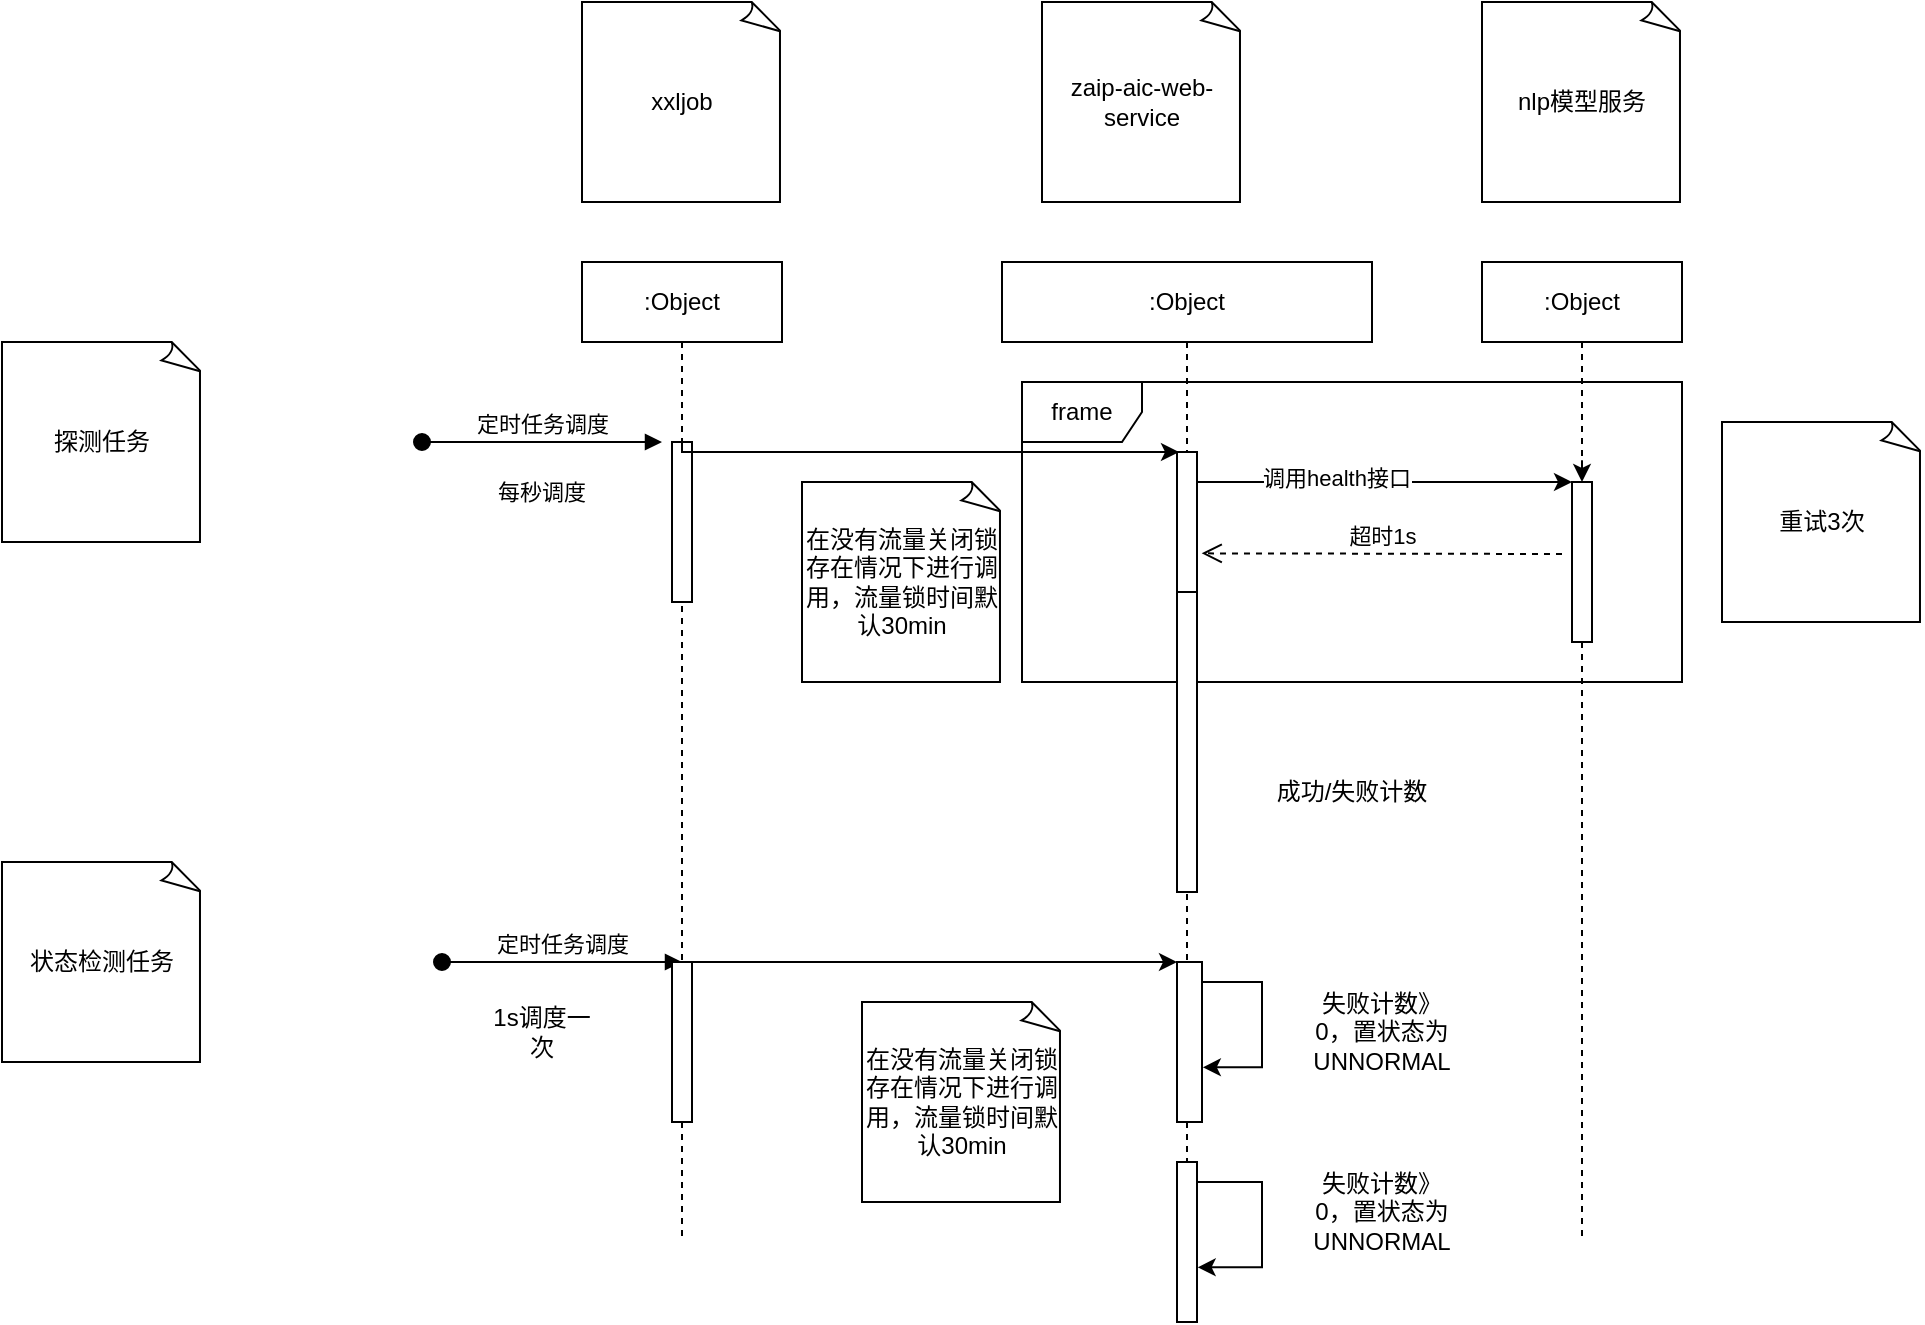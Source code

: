<mxfile version="20.3.0" type="github">
  <diagram name="Page-1" id="13e1069c-82ec-6db2-03f1-153e76fe0fe0">
    <mxGraphModel dx="1882" dy="1262" grid="1" gridSize="10" guides="1" tooltips="1" connect="1" arrows="1" fold="1" page="1" pageScale="1" pageWidth="1100" pageHeight="850" background="none" math="0" shadow="0">
      <root>
        <mxCell id="0" />
        <mxCell id="1" parent="0" />
        <mxCell id="0QG6ZbSnmFtCP5YNF4mJ-18" value="frame" style="shape=umlFrame;whiteSpace=wrap;html=1;" vertex="1" parent="1">
          <mxGeometry x="480" y="-280" width="330" height="150" as="geometry" />
        </mxCell>
        <mxCell id="0QG6ZbSnmFtCP5YNF4mJ-2" value=":Object" style="shape=umlLifeline;perimeter=lifelinePerimeter;whiteSpace=wrap;html=1;container=1;collapsible=0;recursiveResize=0;outlineConnect=0;" vertex="1" parent="1">
          <mxGeometry x="260" y="-340" width="100" height="490" as="geometry" />
        </mxCell>
        <mxCell id="0QG6ZbSnmFtCP5YNF4mJ-11" value="" style="html=1;points=[];perimeter=orthogonalPerimeter;" vertex="1" parent="0QG6ZbSnmFtCP5YNF4mJ-2">
          <mxGeometry x="45" y="90" width="10" height="80" as="geometry" />
        </mxCell>
        <mxCell id="0QG6ZbSnmFtCP5YNF4mJ-25" value="定时任务调度" style="html=1;verticalAlign=bottom;startArrow=oval;startFill=1;endArrow=block;startSize=8;rounded=0;" edge="1" parent="0QG6ZbSnmFtCP5YNF4mJ-2">
          <mxGeometry width="60" relative="1" as="geometry">
            <mxPoint x="-70" y="350" as="sourcePoint" />
            <mxPoint x="50" y="350" as="targetPoint" />
          </mxGeometry>
        </mxCell>
        <mxCell id="0QG6ZbSnmFtCP5YNF4mJ-29" value="" style="html=1;points=[];perimeter=orthogonalPerimeter;" vertex="1" parent="0QG6ZbSnmFtCP5YNF4mJ-2">
          <mxGeometry x="45" y="350" width="10" height="80" as="geometry" />
        </mxCell>
        <mxCell id="0QG6ZbSnmFtCP5YNF4mJ-3" value=":Object" style="shape=umlLifeline;perimeter=lifelinePerimeter;whiteSpace=wrap;html=1;container=1;collapsible=0;recursiveResize=0;outlineConnect=0;" vertex="1" parent="1">
          <mxGeometry x="470" y="-340" width="185" height="530" as="geometry" />
        </mxCell>
        <mxCell id="0QG6ZbSnmFtCP5YNF4mJ-13" value="" style="html=1;points=[];perimeter=orthogonalPerimeter;" vertex="1" parent="0QG6ZbSnmFtCP5YNF4mJ-3">
          <mxGeometry x="87.5" y="95" width="10" height="70" as="geometry" />
        </mxCell>
        <mxCell id="0QG6ZbSnmFtCP5YNF4mJ-20" value="" style="html=1;points=[];perimeter=orthogonalPerimeter;" vertex="1" parent="0QG6ZbSnmFtCP5YNF4mJ-3">
          <mxGeometry x="87.5" y="165" width="10" height="150" as="geometry" />
        </mxCell>
        <mxCell id="0QG6ZbSnmFtCP5YNF4mJ-21" style="edgeStyle=orthogonalEdgeStyle;rounded=0;orthogonalLoop=1;jettySize=auto;html=1;" edge="1" parent="0QG6ZbSnmFtCP5YNF4mJ-3" source="0QG6ZbSnmFtCP5YNF4mJ-20" target="0QG6ZbSnmFtCP5YNF4mJ-20">
          <mxGeometry relative="1" as="geometry">
            <Array as="points">
              <mxPoint x="90" y="230" />
              <mxPoint x="90" y="290" />
            </Array>
          </mxGeometry>
        </mxCell>
        <mxCell id="0QG6ZbSnmFtCP5YNF4mJ-30" value="" style="html=1;points=[];perimeter=orthogonalPerimeter;" vertex="1" parent="0QG6ZbSnmFtCP5YNF4mJ-3">
          <mxGeometry x="87.5" y="350" width="12.5" height="80" as="geometry" />
        </mxCell>
        <mxCell id="0QG6ZbSnmFtCP5YNF4mJ-34" style="edgeStyle=orthogonalEdgeStyle;rounded=0;orthogonalLoop=1;jettySize=auto;html=1;entryX=1.033;entryY=0.658;entryDx=0;entryDy=0;entryPerimeter=0;" edge="1" parent="0QG6ZbSnmFtCP5YNF4mJ-3" source="0QG6ZbSnmFtCP5YNF4mJ-30" target="0QG6ZbSnmFtCP5YNF4mJ-30">
          <mxGeometry relative="1" as="geometry">
            <Array as="points">
              <mxPoint x="130" y="360" />
              <mxPoint x="130" y="403" />
            </Array>
          </mxGeometry>
        </mxCell>
        <mxCell id="0QG6ZbSnmFtCP5YNF4mJ-36" value="" style="html=1;points=[];perimeter=orthogonalPerimeter;" vertex="1" parent="0QG6ZbSnmFtCP5YNF4mJ-3">
          <mxGeometry x="87.5" y="450" width="10" height="80" as="geometry" />
        </mxCell>
        <mxCell id="0QG6ZbSnmFtCP5YNF4mJ-37" style="edgeStyle=orthogonalEdgeStyle;rounded=0;orthogonalLoop=1;jettySize=auto;html=1;entryX=1.033;entryY=0.658;entryDx=0;entryDy=0;entryPerimeter=0;" edge="1" parent="0QG6ZbSnmFtCP5YNF4mJ-3" source="0QG6ZbSnmFtCP5YNF4mJ-36" target="0QG6ZbSnmFtCP5YNF4mJ-36">
          <mxGeometry relative="1" as="geometry">
            <Array as="points">
              <mxPoint x="130" y="460" />
              <mxPoint x="130" y="503" />
            </Array>
          </mxGeometry>
        </mxCell>
        <mxCell id="0QG6ZbSnmFtCP5YNF4mJ-38" value="失败计数》0，置状态为UNNORMAL" style="text;html=1;strokeColor=none;fillColor=none;align=center;verticalAlign=middle;whiteSpace=wrap;rounded=0;" vertex="1" parent="0QG6ZbSnmFtCP5YNF4mJ-3">
          <mxGeometry x="160" y="460" width="60" height="30" as="geometry" />
        </mxCell>
        <mxCell id="0QG6ZbSnmFtCP5YNF4mJ-4" value="xxljob" style="whiteSpace=wrap;html=1;shape=mxgraph.basic.document" vertex="1" parent="1">
          <mxGeometry x="260" y="-470" width="100" height="100" as="geometry" />
        </mxCell>
        <mxCell id="0QG6ZbSnmFtCP5YNF4mJ-5" value="zaip-aic-web-service" style="whiteSpace=wrap;html=1;shape=mxgraph.basic.document" vertex="1" parent="1">
          <mxGeometry x="490" y="-470" width="100" height="100" as="geometry" />
        </mxCell>
        <mxCell id="0QG6ZbSnmFtCP5YNF4mJ-6" value="nlp模型服务" style="whiteSpace=wrap;html=1;shape=mxgraph.basic.document" vertex="1" parent="1">
          <mxGeometry x="710" y="-470" width="100" height="100" as="geometry" />
        </mxCell>
        <mxCell id="0QG6ZbSnmFtCP5YNF4mJ-7" value=":Object" style="shape=umlLifeline;perimeter=lifelinePerimeter;whiteSpace=wrap;html=1;container=1;collapsible=0;recursiveResize=0;outlineConnect=0;" vertex="1" parent="1">
          <mxGeometry x="710" y="-340" width="100" height="490" as="geometry" />
        </mxCell>
        <mxCell id="0QG6ZbSnmFtCP5YNF4mJ-17" value="" style="html=1;points=[];perimeter=orthogonalPerimeter;" vertex="1" parent="0QG6ZbSnmFtCP5YNF4mJ-7">
          <mxGeometry x="45" y="110" width="10" height="80" as="geometry" />
        </mxCell>
        <mxCell id="0QG6ZbSnmFtCP5YNF4mJ-12" value="" style="edgeStyle=orthogonalEdgeStyle;rounded=0;orthogonalLoop=1;jettySize=auto;html=1;exitX=0.5;exitY=0;exitDx=0;exitDy=0;exitPerimeter=0;entryX=0.1;entryY=0;entryDx=0;entryDy=0;entryPerimeter=0;" edge="1" parent="1" source="0QG6ZbSnmFtCP5YNF4mJ-11" target="0QG6ZbSnmFtCP5YNF4mJ-13">
          <mxGeometry relative="1" as="geometry">
            <mxPoint x="530" y="-250" as="targetPoint" />
            <Array as="points">
              <mxPoint x="310" y="-245" />
            </Array>
          </mxGeometry>
        </mxCell>
        <mxCell id="0QG6ZbSnmFtCP5YNF4mJ-15" value="" style="edgeStyle=orthogonalEdgeStyle;rounded=0;orthogonalLoop=1;jettySize=auto;html=1;entryX=0.5;entryY=0;entryDx=0;entryDy=0;entryPerimeter=0;startArrow=none;" edge="1" parent="1" source="0QG6ZbSnmFtCP5YNF4mJ-18" target="0QG6ZbSnmFtCP5YNF4mJ-17">
          <mxGeometry relative="1" as="geometry">
            <mxPoint x="750" y="-240" as="targetPoint" />
            <Array as="points">
              <mxPoint x="600" y="-240" />
              <mxPoint x="600" y="-240" />
            </Array>
          </mxGeometry>
        </mxCell>
        <mxCell id="0QG6ZbSnmFtCP5YNF4mJ-16" value="超时1s" style="html=1;verticalAlign=bottom;endArrow=open;dashed=1;endSize=8;rounded=0;entryX=1.233;entryY=0.724;entryDx=0;entryDy=0;entryPerimeter=0;" edge="1" parent="1" target="0QG6ZbSnmFtCP5YNF4mJ-13">
          <mxGeometry relative="1" as="geometry">
            <mxPoint x="750" y="-194" as="sourcePoint" />
            <mxPoint x="550" y="-200" as="targetPoint" />
          </mxGeometry>
        </mxCell>
        <mxCell id="0QG6ZbSnmFtCP5YNF4mJ-19" value="重试3次" style="whiteSpace=wrap;html=1;shape=mxgraph.basic.document" vertex="1" parent="1">
          <mxGeometry x="830" y="-260" width="100" height="100" as="geometry" />
        </mxCell>
        <mxCell id="0QG6ZbSnmFtCP5YNF4mJ-22" value="成功/失败计数" style="text;html=1;strokeColor=none;fillColor=none;align=center;verticalAlign=middle;whiteSpace=wrap;rounded=0;" vertex="1" parent="1">
          <mxGeometry x="590" y="-90" width="110" height="30" as="geometry" />
        </mxCell>
        <mxCell id="0QG6ZbSnmFtCP5YNF4mJ-23" value="定时任务调度" style="html=1;verticalAlign=bottom;startArrow=oval;startFill=1;endArrow=block;startSize=8;rounded=0;" edge="1" parent="1">
          <mxGeometry width="60" relative="1" as="geometry">
            <mxPoint x="180" y="-250" as="sourcePoint" />
            <mxPoint x="300" y="-250" as="targetPoint" />
          </mxGeometry>
        </mxCell>
        <mxCell id="0QG6ZbSnmFtCP5YNF4mJ-24" value="&lt;span style=&quot;font-size: 11px; background-color: rgb(255, 255, 255);&quot;&gt;每秒调度&lt;/span&gt;" style="text;html=1;strokeColor=none;fillColor=none;align=center;verticalAlign=middle;whiteSpace=wrap;rounded=0;" vertex="1" parent="1">
          <mxGeometry x="210" y="-240" width="60" height="30" as="geometry" />
        </mxCell>
        <mxCell id="0QG6ZbSnmFtCP5YNF4mJ-26" value="探测任务" style="whiteSpace=wrap;html=1;shape=mxgraph.basic.document" vertex="1" parent="1">
          <mxGeometry x="-30" y="-300" width="100" height="100" as="geometry" />
        </mxCell>
        <mxCell id="0QG6ZbSnmFtCP5YNF4mJ-27" value="状态检测任务" style="whiteSpace=wrap;html=1;shape=mxgraph.basic.document" vertex="1" parent="1">
          <mxGeometry x="-30" y="-40" width="100" height="100" as="geometry" />
        </mxCell>
        <mxCell id="0QG6ZbSnmFtCP5YNF4mJ-28" value="1s调度一次" style="text;html=1;strokeColor=none;fillColor=none;align=center;verticalAlign=middle;whiteSpace=wrap;rounded=0;" vertex="1" parent="1">
          <mxGeometry x="210" y="30" width="60" height="30" as="geometry" />
        </mxCell>
        <mxCell id="0QG6ZbSnmFtCP5YNF4mJ-31" style="edgeStyle=orthogonalEdgeStyle;rounded=0;orthogonalLoop=1;jettySize=auto;html=1;" edge="1" parent="1" source="0QG6ZbSnmFtCP5YNF4mJ-29" target="0QG6ZbSnmFtCP5YNF4mJ-30">
          <mxGeometry relative="1" as="geometry">
            <Array as="points">
              <mxPoint x="430" y="10" />
              <mxPoint x="430" y="10" />
            </Array>
          </mxGeometry>
        </mxCell>
        <mxCell id="0QG6ZbSnmFtCP5YNF4mJ-32" value="在没有流量关闭锁存在情况下进行调用，流量锁时间默认30min" style="whiteSpace=wrap;html=1;shape=mxgraph.basic.document" vertex="1" parent="1">
          <mxGeometry x="370" y="-230" width="100" height="100" as="geometry" />
        </mxCell>
        <mxCell id="0QG6ZbSnmFtCP5YNF4mJ-33" value="在没有流量关闭锁存在情况下进行调用，流量锁时间默认30min" style="whiteSpace=wrap;html=1;shape=mxgraph.basic.document" vertex="1" parent="1">
          <mxGeometry x="400" y="30" width="100" height="100" as="geometry" />
        </mxCell>
        <mxCell id="0QG6ZbSnmFtCP5YNF4mJ-35" value="失败计数》0，置状态为UNNORMAL" style="text;html=1;strokeColor=none;fillColor=none;align=center;verticalAlign=middle;whiteSpace=wrap;rounded=0;" vertex="1" parent="1">
          <mxGeometry x="630" y="30" width="60" height="30" as="geometry" />
        </mxCell>
        <mxCell id="0QG6ZbSnmFtCP5YNF4mJ-40" style="edgeStyle=orthogonalEdgeStyle;rounded=0;orthogonalLoop=1;jettySize=auto;html=1;" edge="1" parent="1" source="0QG6ZbSnmFtCP5YNF4mJ-13" target="0QG6ZbSnmFtCP5YNF4mJ-17">
          <mxGeometry relative="1" as="geometry">
            <Array as="points">
              <mxPoint x="710" y="-230" />
              <mxPoint x="710" y="-230" />
            </Array>
          </mxGeometry>
        </mxCell>
        <mxCell id="0QG6ZbSnmFtCP5YNF4mJ-41" value="调用health接口" style="edgeLabel;html=1;align=center;verticalAlign=middle;resizable=0;points=[];" vertex="1" connectable="0" parent="0QG6ZbSnmFtCP5YNF4mJ-40">
          <mxGeometry x="-0.262" y="2" relative="1" as="geometry">
            <mxPoint as="offset" />
          </mxGeometry>
        </mxCell>
      </root>
    </mxGraphModel>
  </diagram>
</mxfile>
